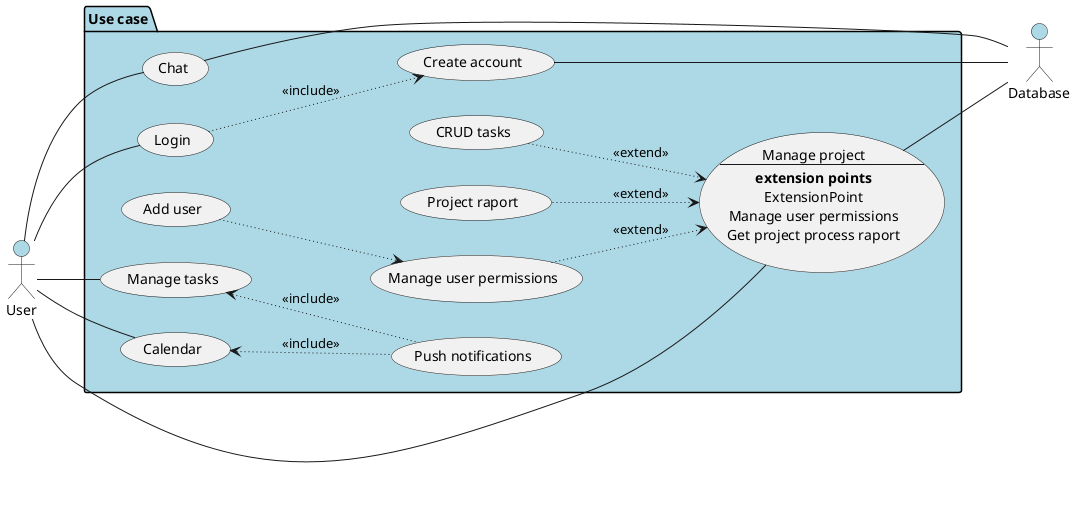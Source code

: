@startuml "Use case diagram"
left to right direction
actor User #lightblue
actor Database #lightblue
package "Use case" #lightblue {
    usecase Login
    usecase ca as "Create account"
    usecase mp as "Manage project
        ---
        <b>extension points
        ExtensionPoint
        Manage user permissions
        Get project process raport
    "
    usecase ct as "CRUD tasks"
    usecase pr as "Project raport"
    usecase mup as "Manage user permissions"
    usecase au as "Add user"
    usecase Chat
    usecase mt as "Manage tasks"
    usecase Calendar
    usecase pn as "Push notifications"
}
User -- Login
Login ~~> ca : <<include>>
ca -- Database
mp -- Database
User -- mp
ct ~~> mp : <<extend>>
pr ~~> mp : <<extend>>
mup ~~> mp : <<extend>>
au ~~> mup
User -- mt
User -- Calendar
mt <~~ pn : <<include>>
Calendar <~~ pn : <<include>>
User -- Chat
Chat -- Database

@enduml
